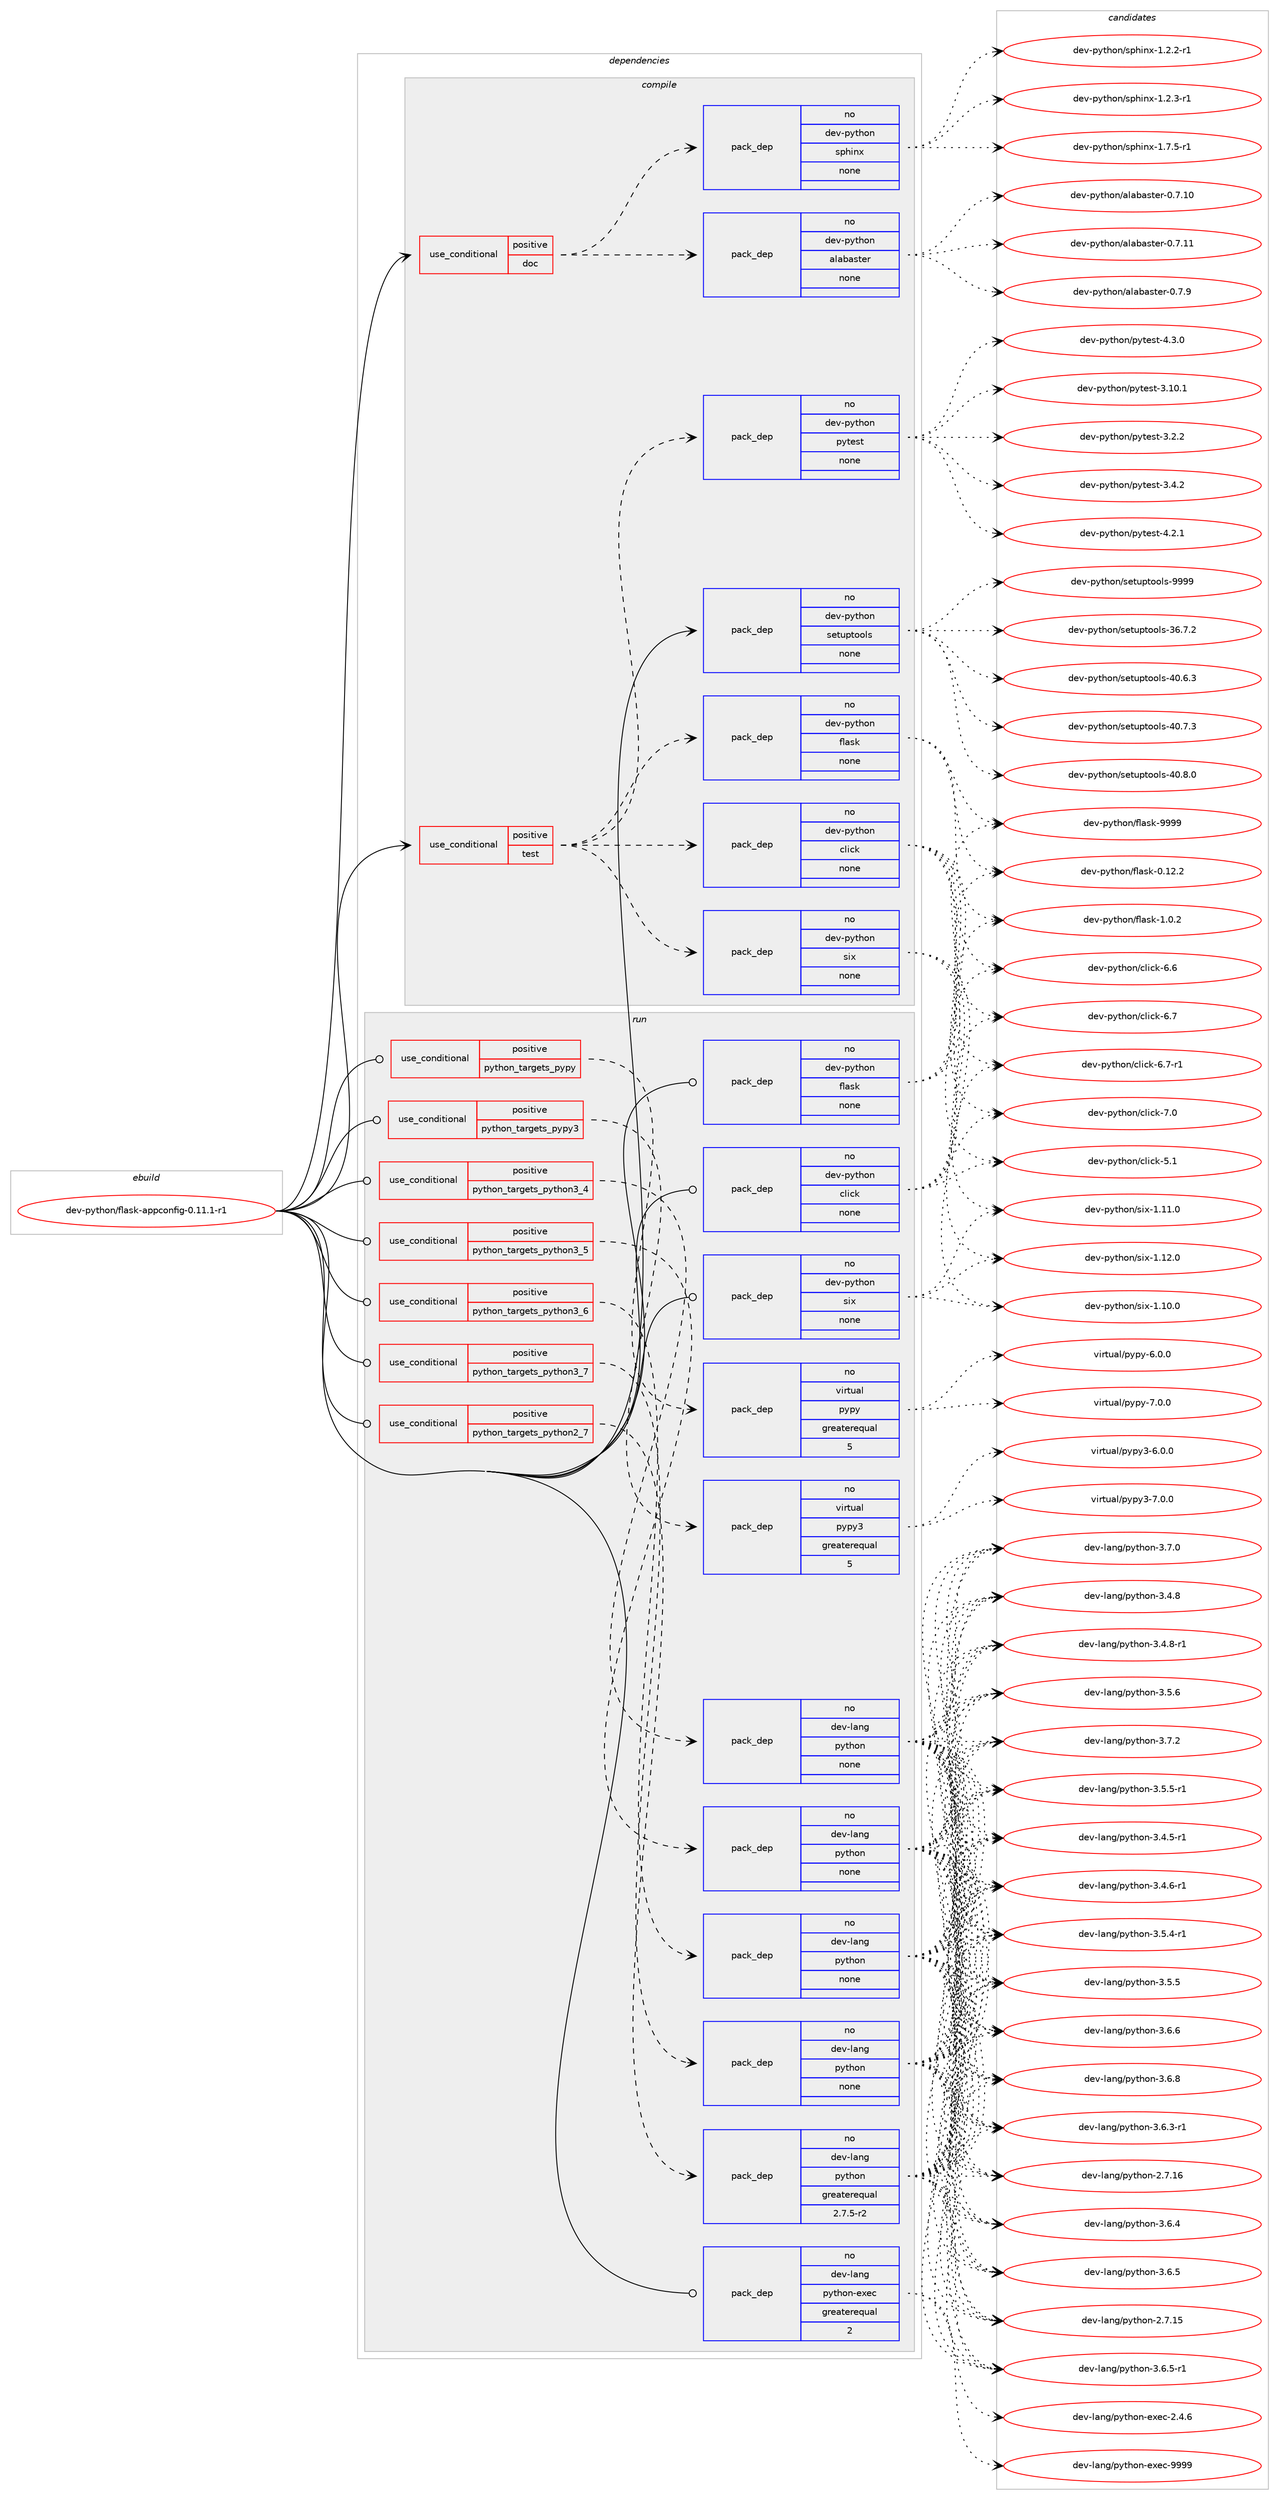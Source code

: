 digraph prolog {

# *************
# Graph options
# *************

newrank=true;
concentrate=true;
compound=true;
graph [rankdir=LR,fontname=Helvetica,fontsize=10,ranksep=1.5];#, ranksep=2.5, nodesep=0.2];
edge  [arrowhead=vee];
node  [fontname=Helvetica,fontsize=10];

# **********
# The ebuild
# **********

subgraph cluster_leftcol {
color=gray;
rank=same;
label=<<i>ebuild</i>>;
id [label="dev-python/flask-appconfig-0.11.1-r1", color=red, width=4, href="../dev-python/flask-appconfig-0.11.1-r1.svg"];
}

# ****************
# The dependencies
# ****************

subgraph cluster_midcol {
color=gray;
label=<<i>dependencies</i>>;
subgraph cluster_compile {
fillcolor="#eeeeee";
style=filled;
label=<<i>compile</i>>;
subgraph cond374314 {
dependency1409220 [label=<<TABLE BORDER="0" CELLBORDER="1" CELLSPACING="0" CELLPADDING="4"><TR><TD ROWSPAN="3" CELLPADDING="10">use_conditional</TD></TR><TR><TD>positive</TD></TR><TR><TD>doc</TD></TR></TABLE>>, shape=none, color=red];
subgraph pack1011647 {
dependency1409221 [label=<<TABLE BORDER="0" CELLBORDER="1" CELLSPACING="0" CELLPADDING="4" WIDTH="220"><TR><TD ROWSPAN="6" CELLPADDING="30">pack_dep</TD></TR><TR><TD WIDTH="110">no</TD></TR><TR><TD>dev-python</TD></TR><TR><TD>alabaster</TD></TR><TR><TD>none</TD></TR><TR><TD></TD></TR></TABLE>>, shape=none, color=blue];
}
dependency1409220:e -> dependency1409221:w [weight=20,style="dashed",arrowhead="vee"];
subgraph pack1011648 {
dependency1409222 [label=<<TABLE BORDER="0" CELLBORDER="1" CELLSPACING="0" CELLPADDING="4" WIDTH="220"><TR><TD ROWSPAN="6" CELLPADDING="30">pack_dep</TD></TR><TR><TD WIDTH="110">no</TD></TR><TR><TD>dev-python</TD></TR><TR><TD>sphinx</TD></TR><TR><TD>none</TD></TR><TR><TD></TD></TR></TABLE>>, shape=none, color=blue];
}
dependency1409220:e -> dependency1409222:w [weight=20,style="dashed",arrowhead="vee"];
}
id:e -> dependency1409220:w [weight=20,style="solid",arrowhead="vee"];
subgraph cond374315 {
dependency1409223 [label=<<TABLE BORDER="0" CELLBORDER="1" CELLSPACING="0" CELLPADDING="4"><TR><TD ROWSPAN="3" CELLPADDING="10">use_conditional</TD></TR><TR><TD>positive</TD></TR><TR><TD>test</TD></TR></TABLE>>, shape=none, color=red];
subgraph pack1011649 {
dependency1409224 [label=<<TABLE BORDER="0" CELLBORDER="1" CELLSPACING="0" CELLPADDING="4" WIDTH="220"><TR><TD ROWSPAN="6" CELLPADDING="30">pack_dep</TD></TR><TR><TD WIDTH="110">no</TD></TR><TR><TD>dev-python</TD></TR><TR><TD>click</TD></TR><TR><TD>none</TD></TR><TR><TD></TD></TR></TABLE>>, shape=none, color=blue];
}
dependency1409223:e -> dependency1409224:w [weight=20,style="dashed",arrowhead="vee"];
subgraph pack1011650 {
dependency1409225 [label=<<TABLE BORDER="0" CELLBORDER="1" CELLSPACING="0" CELLPADDING="4" WIDTH="220"><TR><TD ROWSPAN="6" CELLPADDING="30">pack_dep</TD></TR><TR><TD WIDTH="110">no</TD></TR><TR><TD>dev-python</TD></TR><TR><TD>flask</TD></TR><TR><TD>none</TD></TR><TR><TD></TD></TR></TABLE>>, shape=none, color=blue];
}
dependency1409223:e -> dependency1409225:w [weight=20,style="dashed",arrowhead="vee"];
subgraph pack1011651 {
dependency1409226 [label=<<TABLE BORDER="0" CELLBORDER="1" CELLSPACING="0" CELLPADDING="4" WIDTH="220"><TR><TD ROWSPAN="6" CELLPADDING="30">pack_dep</TD></TR><TR><TD WIDTH="110">no</TD></TR><TR><TD>dev-python</TD></TR><TR><TD>six</TD></TR><TR><TD>none</TD></TR><TR><TD></TD></TR></TABLE>>, shape=none, color=blue];
}
dependency1409223:e -> dependency1409226:w [weight=20,style="dashed",arrowhead="vee"];
subgraph pack1011652 {
dependency1409227 [label=<<TABLE BORDER="0" CELLBORDER="1" CELLSPACING="0" CELLPADDING="4" WIDTH="220"><TR><TD ROWSPAN="6" CELLPADDING="30">pack_dep</TD></TR><TR><TD WIDTH="110">no</TD></TR><TR><TD>dev-python</TD></TR><TR><TD>pytest</TD></TR><TR><TD>none</TD></TR><TR><TD></TD></TR></TABLE>>, shape=none, color=blue];
}
dependency1409223:e -> dependency1409227:w [weight=20,style="dashed",arrowhead="vee"];
}
id:e -> dependency1409223:w [weight=20,style="solid",arrowhead="vee"];
subgraph pack1011653 {
dependency1409228 [label=<<TABLE BORDER="0" CELLBORDER="1" CELLSPACING="0" CELLPADDING="4" WIDTH="220"><TR><TD ROWSPAN="6" CELLPADDING="30">pack_dep</TD></TR><TR><TD WIDTH="110">no</TD></TR><TR><TD>dev-python</TD></TR><TR><TD>setuptools</TD></TR><TR><TD>none</TD></TR><TR><TD></TD></TR></TABLE>>, shape=none, color=blue];
}
id:e -> dependency1409228:w [weight=20,style="solid",arrowhead="vee"];
}
subgraph cluster_compileandrun {
fillcolor="#eeeeee";
style=filled;
label=<<i>compile and run</i>>;
}
subgraph cluster_run {
fillcolor="#eeeeee";
style=filled;
label=<<i>run</i>>;
subgraph cond374316 {
dependency1409229 [label=<<TABLE BORDER="0" CELLBORDER="1" CELLSPACING="0" CELLPADDING="4"><TR><TD ROWSPAN="3" CELLPADDING="10">use_conditional</TD></TR><TR><TD>positive</TD></TR><TR><TD>python_targets_pypy</TD></TR></TABLE>>, shape=none, color=red];
subgraph pack1011654 {
dependency1409230 [label=<<TABLE BORDER="0" CELLBORDER="1" CELLSPACING="0" CELLPADDING="4" WIDTH="220"><TR><TD ROWSPAN="6" CELLPADDING="30">pack_dep</TD></TR><TR><TD WIDTH="110">no</TD></TR><TR><TD>virtual</TD></TR><TR><TD>pypy</TD></TR><TR><TD>greaterequal</TD></TR><TR><TD>5</TD></TR></TABLE>>, shape=none, color=blue];
}
dependency1409229:e -> dependency1409230:w [weight=20,style="dashed",arrowhead="vee"];
}
id:e -> dependency1409229:w [weight=20,style="solid",arrowhead="odot"];
subgraph cond374317 {
dependency1409231 [label=<<TABLE BORDER="0" CELLBORDER="1" CELLSPACING="0" CELLPADDING="4"><TR><TD ROWSPAN="3" CELLPADDING="10">use_conditional</TD></TR><TR><TD>positive</TD></TR><TR><TD>python_targets_pypy3</TD></TR></TABLE>>, shape=none, color=red];
subgraph pack1011655 {
dependency1409232 [label=<<TABLE BORDER="0" CELLBORDER="1" CELLSPACING="0" CELLPADDING="4" WIDTH="220"><TR><TD ROWSPAN="6" CELLPADDING="30">pack_dep</TD></TR><TR><TD WIDTH="110">no</TD></TR><TR><TD>virtual</TD></TR><TR><TD>pypy3</TD></TR><TR><TD>greaterequal</TD></TR><TR><TD>5</TD></TR></TABLE>>, shape=none, color=blue];
}
dependency1409231:e -> dependency1409232:w [weight=20,style="dashed",arrowhead="vee"];
}
id:e -> dependency1409231:w [weight=20,style="solid",arrowhead="odot"];
subgraph cond374318 {
dependency1409233 [label=<<TABLE BORDER="0" CELLBORDER="1" CELLSPACING="0" CELLPADDING="4"><TR><TD ROWSPAN="3" CELLPADDING="10">use_conditional</TD></TR><TR><TD>positive</TD></TR><TR><TD>python_targets_python2_7</TD></TR></TABLE>>, shape=none, color=red];
subgraph pack1011656 {
dependency1409234 [label=<<TABLE BORDER="0" CELLBORDER="1" CELLSPACING="0" CELLPADDING="4" WIDTH="220"><TR><TD ROWSPAN="6" CELLPADDING="30">pack_dep</TD></TR><TR><TD WIDTH="110">no</TD></TR><TR><TD>dev-lang</TD></TR><TR><TD>python</TD></TR><TR><TD>greaterequal</TD></TR><TR><TD>2.7.5-r2</TD></TR></TABLE>>, shape=none, color=blue];
}
dependency1409233:e -> dependency1409234:w [weight=20,style="dashed",arrowhead="vee"];
}
id:e -> dependency1409233:w [weight=20,style="solid",arrowhead="odot"];
subgraph cond374319 {
dependency1409235 [label=<<TABLE BORDER="0" CELLBORDER="1" CELLSPACING="0" CELLPADDING="4"><TR><TD ROWSPAN="3" CELLPADDING="10">use_conditional</TD></TR><TR><TD>positive</TD></TR><TR><TD>python_targets_python3_4</TD></TR></TABLE>>, shape=none, color=red];
subgraph pack1011657 {
dependency1409236 [label=<<TABLE BORDER="0" CELLBORDER="1" CELLSPACING="0" CELLPADDING="4" WIDTH="220"><TR><TD ROWSPAN="6" CELLPADDING="30">pack_dep</TD></TR><TR><TD WIDTH="110">no</TD></TR><TR><TD>dev-lang</TD></TR><TR><TD>python</TD></TR><TR><TD>none</TD></TR><TR><TD></TD></TR></TABLE>>, shape=none, color=blue];
}
dependency1409235:e -> dependency1409236:w [weight=20,style="dashed",arrowhead="vee"];
}
id:e -> dependency1409235:w [weight=20,style="solid",arrowhead="odot"];
subgraph cond374320 {
dependency1409237 [label=<<TABLE BORDER="0" CELLBORDER="1" CELLSPACING="0" CELLPADDING="4"><TR><TD ROWSPAN="3" CELLPADDING="10">use_conditional</TD></TR><TR><TD>positive</TD></TR><TR><TD>python_targets_python3_5</TD></TR></TABLE>>, shape=none, color=red];
subgraph pack1011658 {
dependency1409238 [label=<<TABLE BORDER="0" CELLBORDER="1" CELLSPACING="0" CELLPADDING="4" WIDTH="220"><TR><TD ROWSPAN="6" CELLPADDING="30">pack_dep</TD></TR><TR><TD WIDTH="110">no</TD></TR><TR><TD>dev-lang</TD></TR><TR><TD>python</TD></TR><TR><TD>none</TD></TR><TR><TD></TD></TR></TABLE>>, shape=none, color=blue];
}
dependency1409237:e -> dependency1409238:w [weight=20,style="dashed",arrowhead="vee"];
}
id:e -> dependency1409237:w [weight=20,style="solid",arrowhead="odot"];
subgraph cond374321 {
dependency1409239 [label=<<TABLE BORDER="0" CELLBORDER="1" CELLSPACING="0" CELLPADDING="4"><TR><TD ROWSPAN="3" CELLPADDING="10">use_conditional</TD></TR><TR><TD>positive</TD></TR><TR><TD>python_targets_python3_6</TD></TR></TABLE>>, shape=none, color=red];
subgraph pack1011659 {
dependency1409240 [label=<<TABLE BORDER="0" CELLBORDER="1" CELLSPACING="0" CELLPADDING="4" WIDTH="220"><TR><TD ROWSPAN="6" CELLPADDING="30">pack_dep</TD></TR><TR><TD WIDTH="110">no</TD></TR><TR><TD>dev-lang</TD></TR><TR><TD>python</TD></TR><TR><TD>none</TD></TR><TR><TD></TD></TR></TABLE>>, shape=none, color=blue];
}
dependency1409239:e -> dependency1409240:w [weight=20,style="dashed",arrowhead="vee"];
}
id:e -> dependency1409239:w [weight=20,style="solid",arrowhead="odot"];
subgraph cond374322 {
dependency1409241 [label=<<TABLE BORDER="0" CELLBORDER="1" CELLSPACING="0" CELLPADDING="4"><TR><TD ROWSPAN="3" CELLPADDING="10">use_conditional</TD></TR><TR><TD>positive</TD></TR><TR><TD>python_targets_python3_7</TD></TR></TABLE>>, shape=none, color=red];
subgraph pack1011660 {
dependency1409242 [label=<<TABLE BORDER="0" CELLBORDER="1" CELLSPACING="0" CELLPADDING="4" WIDTH="220"><TR><TD ROWSPAN="6" CELLPADDING="30">pack_dep</TD></TR><TR><TD WIDTH="110">no</TD></TR><TR><TD>dev-lang</TD></TR><TR><TD>python</TD></TR><TR><TD>none</TD></TR><TR><TD></TD></TR></TABLE>>, shape=none, color=blue];
}
dependency1409241:e -> dependency1409242:w [weight=20,style="dashed",arrowhead="vee"];
}
id:e -> dependency1409241:w [weight=20,style="solid",arrowhead="odot"];
subgraph pack1011661 {
dependency1409243 [label=<<TABLE BORDER="0" CELLBORDER="1" CELLSPACING="0" CELLPADDING="4" WIDTH="220"><TR><TD ROWSPAN="6" CELLPADDING="30">pack_dep</TD></TR><TR><TD WIDTH="110">no</TD></TR><TR><TD>dev-lang</TD></TR><TR><TD>python-exec</TD></TR><TR><TD>greaterequal</TD></TR><TR><TD>2</TD></TR></TABLE>>, shape=none, color=blue];
}
id:e -> dependency1409243:w [weight=20,style="solid",arrowhead="odot"];
subgraph pack1011662 {
dependency1409244 [label=<<TABLE BORDER="0" CELLBORDER="1" CELLSPACING="0" CELLPADDING="4" WIDTH="220"><TR><TD ROWSPAN="6" CELLPADDING="30">pack_dep</TD></TR><TR><TD WIDTH="110">no</TD></TR><TR><TD>dev-python</TD></TR><TR><TD>click</TD></TR><TR><TD>none</TD></TR><TR><TD></TD></TR></TABLE>>, shape=none, color=blue];
}
id:e -> dependency1409244:w [weight=20,style="solid",arrowhead="odot"];
subgraph pack1011663 {
dependency1409245 [label=<<TABLE BORDER="0" CELLBORDER="1" CELLSPACING="0" CELLPADDING="4" WIDTH="220"><TR><TD ROWSPAN="6" CELLPADDING="30">pack_dep</TD></TR><TR><TD WIDTH="110">no</TD></TR><TR><TD>dev-python</TD></TR><TR><TD>flask</TD></TR><TR><TD>none</TD></TR><TR><TD></TD></TR></TABLE>>, shape=none, color=blue];
}
id:e -> dependency1409245:w [weight=20,style="solid",arrowhead="odot"];
subgraph pack1011664 {
dependency1409246 [label=<<TABLE BORDER="0" CELLBORDER="1" CELLSPACING="0" CELLPADDING="4" WIDTH="220"><TR><TD ROWSPAN="6" CELLPADDING="30">pack_dep</TD></TR><TR><TD WIDTH="110">no</TD></TR><TR><TD>dev-python</TD></TR><TR><TD>six</TD></TR><TR><TD>none</TD></TR><TR><TD></TD></TR></TABLE>>, shape=none, color=blue];
}
id:e -> dependency1409246:w [weight=20,style="solid",arrowhead="odot"];
}
}

# **************
# The candidates
# **************

subgraph cluster_choices {
rank=same;
color=gray;
label=<<i>candidates</i>>;

subgraph choice1011647 {
color=black;
nodesep=1;
choice10010111845112121116104111110479710897989711511610111445484655464948 [label="dev-python/alabaster-0.7.10", color=red, width=4,href="../dev-python/alabaster-0.7.10.svg"];
choice10010111845112121116104111110479710897989711511610111445484655464949 [label="dev-python/alabaster-0.7.11", color=red, width=4,href="../dev-python/alabaster-0.7.11.svg"];
choice100101118451121211161041111104797108979897115116101114454846554657 [label="dev-python/alabaster-0.7.9", color=red, width=4,href="../dev-python/alabaster-0.7.9.svg"];
dependency1409221:e -> choice10010111845112121116104111110479710897989711511610111445484655464948:w [style=dotted,weight="100"];
dependency1409221:e -> choice10010111845112121116104111110479710897989711511610111445484655464949:w [style=dotted,weight="100"];
dependency1409221:e -> choice100101118451121211161041111104797108979897115116101114454846554657:w [style=dotted,weight="100"];
}
subgraph choice1011648 {
color=black;
nodesep=1;
choice10010111845112121116104111110471151121041051101204549465046504511449 [label="dev-python/sphinx-1.2.2-r1", color=red, width=4,href="../dev-python/sphinx-1.2.2-r1.svg"];
choice10010111845112121116104111110471151121041051101204549465046514511449 [label="dev-python/sphinx-1.2.3-r1", color=red, width=4,href="../dev-python/sphinx-1.2.3-r1.svg"];
choice10010111845112121116104111110471151121041051101204549465546534511449 [label="dev-python/sphinx-1.7.5-r1", color=red, width=4,href="../dev-python/sphinx-1.7.5-r1.svg"];
dependency1409222:e -> choice10010111845112121116104111110471151121041051101204549465046504511449:w [style=dotted,weight="100"];
dependency1409222:e -> choice10010111845112121116104111110471151121041051101204549465046514511449:w [style=dotted,weight="100"];
dependency1409222:e -> choice10010111845112121116104111110471151121041051101204549465546534511449:w [style=dotted,weight="100"];
}
subgraph choice1011649 {
color=black;
nodesep=1;
choice1001011184511212111610411111047991081059910745534649 [label="dev-python/click-5.1", color=red, width=4,href="../dev-python/click-5.1.svg"];
choice1001011184511212111610411111047991081059910745544654 [label="dev-python/click-6.6", color=red, width=4,href="../dev-python/click-6.6.svg"];
choice1001011184511212111610411111047991081059910745544655 [label="dev-python/click-6.7", color=red, width=4,href="../dev-python/click-6.7.svg"];
choice10010111845112121116104111110479910810599107455446554511449 [label="dev-python/click-6.7-r1", color=red, width=4,href="../dev-python/click-6.7-r1.svg"];
choice1001011184511212111610411111047991081059910745554648 [label="dev-python/click-7.0", color=red, width=4,href="../dev-python/click-7.0.svg"];
dependency1409224:e -> choice1001011184511212111610411111047991081059910745534649:w [style=dotted,weight="100"];
dependency1409224:e -> choice1001011184511212111610411111047991081059910745544654:w [style=dotted,weight="100"];
dependency1409224:e -> choice1001011184511212111610411111047991081059910745544655:w [style=dotted,weight="100"];
dependency1409224:e -> choice10010111845112121116104111110479910810599107455446554511449:w [style=dotted,weight="100"];
dependency1409224:e -> choice1001011184511212111610411111047991081059910745554648:w [style=dotted,weight="100"];
}
subgraph choice1011650 {
color=black;
nodesep=1;
choice10010111845112121116104111110471021089711510745484649504650 [label="dev-python/flask-0.12.2", color=red, width=4,href="../dev-python/flask-0.12.2.svg"];
choice100101118451121211161041111104710210897115107454946484650 [label="dev-python/flask-1.0.2", color=red, width=4,href="../dev-python/flask-1.0.2.svg"];
choice1001011184511212111610411111047102108971151074557575757 [label="dev-python/flask-9999", color=red, width=4,href="../dev-python/flask-9999.svg"];
dependency1409225:e -> choice10010111845112121116104111110471021089711510745484649504650:w [style=dotted,weight="100"];
dependency1409225:e -> choice100101118451121211161041111104710210897115107454946484650:w [style=dotted,weight="100"];
dependency1409225:e -> choice1001011184511212111610411111047102108971151074557575757:w [style=dotted,weight="100"];
}
subgraph choice1011651 {
color=black;
nodesep=1;
choice100101118451121211161041111104711510512045494649484648 [label="dev-python/six-1.10.0", color=red, width=4,href="../dev-python/six-1.10.0.svg"];
choice100101118451121211161041111104711510512045494649494648 [label="dev-python/six-1.11.0", color=red, width=4,href="../dev-python/six-1.11.0.svg"];
choice100101118451121211161041111104711510512045494649504648 [label="dev-python/six-1.12.0", color=red, width=4,href="../dev-python/six-1.12.0.svg"];
dependency1409226:e -> choice100101118451121211161041111104711510512045494649484648:w [style=dotted,weight="100"];
dependency1409226:e -> choice100101118451121211161041111104711510512045494649494648:w [style=dotted,weight="100"];
dependency1409226:e -> choice100101118451121211161041111104711510512045494649504648:w [style=dotted,weight="100"];
}
subgraph choice1011652 {
color=black;
nodesep=1;
choice100101118451121211161041111104711212111610111511645514649484649 [label="dev-python/pytest-3.10.1", color=red, width=4,href="../dev-python/pytest-3.10.1.svg"];
choice1001011184511212111610411111047112121116101115116455146504650 [label="dev-python/pytest-3.2.2", color=red, width=4,href="../dev-python/pytest-3.2.2.svg"];
choice1001011184511212111610411111047112121116101115116455146524650 [label="dev-python/pytest-3.4.2", color=red, width=4,href="../dev-python/pytest-3.4.2.svg"];
choice1001011184511212111610411111047112121116101115116455246504649 [label="dev-python/pytest-4.2.1", color=red, width=4,href="../dev-python/pytest-4.2.1.svg"];
choice1001011184511212111610411111047112121116101115116455246514648 [label="dev-python/pytest-4.3.0", color=red, width=4,href="../dev-python/pytest-4.3.0.svg"];
dependency1409227:e -> choice100101118451121211161041111104711212111610111511645514649484649:w [style=dotted,weight="100"];
dependency1409227:e -> choice1001011184511212111610411111047112121116101115116455146504650:w [style=dotted,weight="100"];
dependency1409227:e -> choice1001011184511212111610411111047112121116101115116455146524650:w [style=dotted,weight="100"];
dependency1409227:e -> choice1001011184511212111610411111047112121116101115116455246504649:w [style=dotted,weight="100"];
dependency1409227:e -> choice1001011184511212111610411111047112121116101115116455246514648:w [style=dotted,weight="100"];
}
subgraph choice1011653 {
color=black;
nodesep=1;
choice100101118451121211161041111104711510111611711211611111110811545515446554650 [label="dev-python/setuptools-36.7.2", color=red, width=4,href="../dev-python/setuptools-36.7.2.svg"];
choice100101118451121211161041111104711510111611711211611111110811545524846544651 [label="dev-python/setuptools-40.6.3", color=red, width=4,href="../dev-python/setuptools-40.6.3.svg"];
choice100101118451121211161041111104711510111611711211611111110811545524846554651 [label="dev-python/setuptools-40.7.3", color=red, width=4,href="../dev-python/setuptools-40.7.3.svg"];
choice100101118451121211161041111104711510111611711211611111110811545524846564648 [label="dev-python/setuptools-40.8.0", color=red, width=4,href="../dev-python/setuptools-40.8.0.svg"];
choice10010111845112121116104111110471151011161171121161111111081154557575757 [label="dev-python/setuptools-9999", color=red, width=4,href="../dev-python/setuptools-9999.svg"];
dependency1409228:e -> choice100101118451121211161041111104711510111611711211611111110811545515446554650:w [style=dotted,weight="100"];
dependency1409228:e -> choice100101118451121211161041111104711510111611711211611111110811545524846544651:w [style=dotted,weight="100"];
dependency1409228:e -> choice100101118451121211161041111104711510111611711211611111110811545524846554651:w [style=dotted,weight="100"];
dependency1409228:e -> choice100101118451121211161041111104711510111611711211611111110811545524846564648:w [style=dotted,weight="100"];
dependency1409228:e -> choice10010111845112121116104111110471151011161171121161111111081154557575757:w [style=dotted,weight="100"];
}
subgraph choice1011654 {
color=black;
nodesep=1;
choice1181051141161179710847112121112121455446484648 [label="virtual/pypy-6.0.0", color=red, width=4,href="../virtual/pypy-6.0.0.svg"];
choice1181051141161179710847112121112121455546484648 [label="virtual/pypy-7.0.0", color=red, width=4,href="../virtual/pypy-7.0.0.svg"];
dependency1409230:e -> choice1181051141161179710847112121112121455446484648:w [style=dotted,weight="100"];
dependency1409230:e -> choice1181051141161179710847112121112121455546484648:w [style=dotted,weight="100"];
}
subgraph choice1011655 {
color=black;
nodesep=1;
choice118105114116117971084711212111212151455446484648 [label="virtual/pypy3-6.0.0", color=red, width=4,href="../virtual/pypy3-6.0.0.svg"];
choice118105114116117971084711212111212151455546484648 [label="virtual/pypy3-7.0.0", color=red, width=4,href="../virtual/pypy3-7.0.0.svg"];
dependency1409232:e -> choice118105114116117971084711212111212151455446484648:w [style=dotted,weight="100"];
dependency1409232:e -> choice118105114116117971084711212111212151455546484648:w [style=dotted,weight="100"];
}
subgraph choice1011656 {
color=black;
nodesep=1;
choice10010111845108971101034711212111610411111045504655464953 [label="dev-lang/python-2.7.15", color=red, width=4,href="../dev-lang/python-2.7.15.svg"];
choice10010111845108971101034711212111610411111045504655464954 [label="dev-lang/python-2.7.16", color=red, width=4,href="../dev-lang/python-2.7.16.svg"];
choice1001011184510897110103471121211161041111104551465246534511449 [label="dev-lang/python-3.4.5-r1", color=red, width=4,href="../dev-lang/python-3.4.5-r1.svg"];
choice1001011184510897110103471121211161041111104551465246544511449 [label="dev-lang/python-3.4.6-r1", color=red, width=4,href="../dev-lang/python-3.4.6-r1.svg"];
choice100101118451089711010347112121116104111110455146524656 [label="dev-lang/python-3.4.8", color=red, width=4,href="../dev-lang/python-3.4.8.svg"];
choice1001011184510897110103471121211161041111104551465246564511449 [label="dev-lang/python-3.4.8-r1", color=red, width=4,href="../dev-lang/python-3.4.8-r1.svg"];
choice1001011184510897110103471121211161041111104551465346524511449 [label="dev-lang/python-3.5.4-r1", color=red, width=4,href="../dev-lang/python-3.5.4-r1.svg"];
choice100101118451089711010347112121116104111110455146534653 [label="dev-lang/python-3.5.5", color=red, width=4,href="../dev-lang/python-3.5.5.svg"];
choice1001011184510897110103471121211161041111104551465346534511449 [label="dev-lang/python-3.5.5-r1", color=red, width=4,href="../dev-lang/python-3.5.5-r1.svg"];
choice100101118451089711010347112121116104111110455146534654 [label="dev-lang/python-3.5.6", color=red, width=4,href="../dev-lang/python-3.5.6.svg"];
choice1001011184510897110103471121211161041111104551465446514511449 [label="dev-lang/python-3.6.3-r1", color=red, width=4,href="../dev-lang/python-3.6.3-r1.svg"];
choice100101118451089711010347112121116104111110455146544652 [label="dev-lang/python-3.6.4", color=red, width=4,href="../dev-lang/python-3.6.4.svg"];
choice100101118451089711010347112121116104111110455146544653 [label="dev-lang/python-3.6.5", color=red, width=4,href="../dev-lang/python-3.6.5.svg"];
choice1001011184510897110103471121211161041111104551465446534511449 [label="dev-lang/python-3.6.5-r1", color=red, width=4,href="../dev-lang/python-3.6.5-r1.svg"];
choice100101118451089711010347112121116104111110455146544654 [label="dev-lang/python-3.6.6", color=red, width=4,href="../dev-lang/python-3.6.6.svg"];
choice100101118451089711010347112121116104111110455146544656 [label="dev-lang/python-3.6.8", color=red, width=4,href="../dev-lang/python-3.6.8.svg"];
choice100101118451089711010347112121116104111110455146554648 [label="dev-lang/python-3.7.0", color=red, width=4,href="../dev-lang/python-3.7.0.svg"];
choice100101118451089711010347112121116104111110455146554650 [label="dev-lang/python-3.7.2", color=red, width=4,href="../dev-lang/python-3.7.2.svg"];
dependency1409234:e -> choice10010111845108971101034711212111610411111045504655464953:w [style=dotted,weight="100"];
dependency1409234:e -> choice10010111845108971101034711212111610411111045504655464954:w [style=dotted,weight="100"];
dependency1409234:e -> choice1001011184510897110103471121211161041111104551465246534511449:w [style=dotted,weight="100"];
dependency1409234:e -> choice1001011184510897110103471121211161041111104551465246544511449:w [style=dotted,weight="100"];
dependency1409234:e -> choice100101118451089711010347112121116104111110455146524656:w [style=dotted,weight="100"];
dependency1409234:e -> choice1001011184510897110103471121211161041111104551465246564511449:w [style=dotted,weight="100"];
dependency1409234:e -> choice1001011184510897110103471121211161041111104551465346524511449:w [style=dotted,weight="100"];
dependency1409234:e -> choice100101118451089711010347112121116104111110455146534653:w [style=dotted,weight="100"];
dependency1409234:e -> choice1001011184510897110103471121211161041111104551465346534511449:w [style=dotted,weight="100"];
dependency1409234:e -> choice100101118451089711010347112121116104111110455146534654:w [style=dotted,weight="100"];
dependency1409234:e -> choice1001011184510897110103471121211161041111104551465446514511449:w [style=dotted,weight="100"];
dependency1409234:e -> choice100101118451089711010347112121116104111110455146544652:w [style=dotted,weight="100"];
dependency1409234:e -> choice100101118451089711010347112121116104111110455146544653:w [style=dotted,weight="100"];
dependency1409234:e -> choice1001011184510897110103471121211161041111104551465446534511449:w [style=dotted,weight="100"];
dependency1409234:e -> choice100101118451089711010347112121116104111110455146544654:w [style=dotted,weight="100"];
dependency1409234:e -> choice100101118451089711010347112121116104111110455146544656:w [style=dotted,weight="100"];
dependency1409234:e -> choice100101118451089711010347112121116104111110455146554648:w [style=dotted,weight="100"];
dependency1409234:e -> choice100101118451089711010347112121116104111110455146554650:w [style=dotted,weight="100"];
}
subgraph choice1011657 {
color=black;
nodesep=1;
choice10010111845108971101034711212111610411111045504655464953 [label="dev-lang/python-2.7.15", color=red, width=4,href="../dev-lang/python-2.7.15.svg"];
choice10010111845108971101034711212111610411111045504655464954 [label="dev-lang/python-2.7.16", color=red, width=4,href="../dev-lang/python-2.7.16.svg"];
choice1001011184510897110103471121211161041111104551465246534511449 [label="dev-lang/python-3.4.5-r1", color=red, width=4,href="../dev-lang/python-3.4.5-r1.svg"];
choice1001011184510897110103471121211161041111104551465246544511449 [label="dev-lang/python-3.4.6-r1", color=red, width=4,href="../dev-lang/python-3.4.6-r1.svg"];
choice100101118451089711010347112121116104111110455146524656 [label="dev-lang/python-3.4.8", color=red, width=4,href="../dev-lang/python-3.4.8.svg"];
choice1001011184510897110103471121211161041111104551465246564511449 [label="dev-lang/python-3.4.8-r1", color=red, width=4,href="../dev-lang/python-3.4.8-r1.svg"];
choice1001011184510897110103471121211161041111104551465346524511449 [label="dev-lang/python-3.5.4-r1", color=red, width=4,href="../dev-lang/python-3.5.4-r1.svg"];
choice100101118451089711010347112121116104111110455146534653 [label="dev-lang/python-3.5.5", color=red, width=4,href="../dev-lang/python-3.5.5.svg"];
choice1001011184510897110103471121211161041111104551465346534511449 [label="dev-lang/python-3.5.5-r1", color=red, width=4,href="../dev-lang/python-3.5.5-r1.svg"];
choice100101118451089711010347112121116104111110455146534654 [label="dev-lang/python-3.5.6", color=red, width=4,href="../dev-lang/python-3.5.6.svg"];
choice1001011184510897110103471121211161041111104551465446514511449 [label="dev-lang/python-3.6.3-r1", color=red, width=4,href="../dev-lang/python-3.6.3-r1.svg"];
choice100101118451089711010347112121116104111110455146544652 [label="dev-lang/python-3.6.4", color=red, width=4,href="../dev-lang/python-3.6.4.svg"];
choice100101118451089711010347112121116104111110455146544653 [label="dev-lang/python-3.6.5", color=red, width=4,href="../dev-lang/python-3.6.5.svg"];
choice1001011184510897110103471121211161041111104551465446534511449 [label="dev-lang/python-3.6.5-r1", color=red, width=4,href="../dev-lang/python-3.6.5-r1.svg"];
choice100101118451089711010347112121116104111110455146544654 [label="dev-lang/python-3.6.6", color=red, width=4,href="../dev-lang/python-3.6.6.svg"];
choice100101118451089711010347112121116104111110455146544656 [label="dev-lang/python-3.6.8", color=red, width=4,href="../dev-lang/python-3.6.8.svg"];
choice100101118451089711010347112121116104111110455146554648 [label="dev-lang/python-3.7.0", color=red, width=4,href="../dev-lang/python-3.7.0.svg"];
choice100101118451089711010347112121116104111110455146554650 [label="dev-lang/python-3.7.2", color=red, width=4,href="../dev-lang/python-3.7.2.svg"];
dependency1409236:e -> choice10010111845108971101034711212111610411111045504655464953:w [style=dotted,weight="100"];
dependency1409236:e -> choice10010111845108971101034711212111610411111045504655464954:w [style=dotted,weight="100"];
dependency1409236:e -> choice1001011184510897110103471121211161041111104551465246534511449:w [style=dotted,weight="100"];
dependency1409236:e -> choice1001011184510897110103471121211161041111104551465246544511449:w [style=dotted,weight="100"];
dependency1409236:e -> choice100101118451089711010347112121116104111110455146524656:w [style=dotted,weight="100"];
dependency1409236:e -> choice1001011184510897110103471121211161041111104551465246564511449:w [style=dotted,weight="100"];
dependency1409236:e -> choice1001011184510897110103471121211161041111104551465346524511449:w [style=dotted,weight="100"];
dependency1409236:e -> choice100101118451089711010347112121116104111110455146534653:w [style=dotted,weight="100"];
dependency1409236:e -> choice1001011184510897110103471121211161041111104551465346534511449:w [style=dotted,weight="100"];
dependency1409236:e -> choice100101118451089711010347112121116104111110455146534654:w [style=dotted,weight="100"];
dependency1409236:e -> choice1001011184510897110103471121211161041111104551465446514511449:w [style=dotted,weight="100"];
dependency1409236:e -> choice100101118451089711010347112121116104111110455146544652:w [style=dotted,weight="100"];
dependency1409236:e -> choice100101118451089711010347112121116104111110455146544653:w [style=dotted,weight="100"];
dependency1409236:e -> choice1001011184510897110103471121211161041111104551465446534511449:w [style=dotted,weight="100"];
dependency1409236:e -> choice100101118451089711010347112121116104111110455146544654:w [style=dotted,weight="100"];
dependency1409236:e -> choice100101118451089711010347112121116104111110455146544656:w [style=dotted,weight="100"];
dependency1409236:e -> choice100101118451089711010347112121116104111110455146554648:w [style=dotted,weight="100"];
dependency1409236:e -> choice100101118451089711010347112121116104111110455146554650:w [style=dotted,weight="100"];
}
subgraph choice1011658 {
color=black;
nodesep=1;
choice10010111845108971101034711212111610411111045504655464953 [label="dev-lang/python-2.7.15", color=red, width=4,href="../dev-lang/python-2.7.15.svg"];
choice10010111845108971101034711212111610411111045504655464954 [label="dev-lang/python-2.7.16", color=red, width=4,href="../dev-lang/python-2.7.16.svg"];
choice1001011184510897110103471121211161041111104551465246534511449 [label="dev-lang/python-3.4.5-r1", color=red, width=4,href="../dev-lang/python-3.4.5-r1.svg"];
choice1001011184510897110103471121211161041111104551465246544511449 [label="dev-lang/python-3.4.6-r1", color=red, width=4,href="../dev-lang/python-3.4.6-r1.svg"];
choice100101118451089711010347112121116104111110455146524656 [label="dev-lang/python-3.4.8", color=red, width=4,href="../dev-lang/python-3.4.8.svg"];
choice1001011184510897110103471121211161041111104551465246564511449 [label="dev-lang/python-3.4.8-r1", color=red, width=4,href="../dev-lang/python-3.4.8-r1.svg"];
choice1001011184510897110103471121211161041111104551465346524511449 [label="dev-lang/python-3.5.4-r1", color=red, width=4,href="../dev-lang/python-3.5.4-r1.svg"];
choice100101118451089711010347112121116104111110455146534653 [label="dev-lang/python-3.5.5", color=red, width=4,href="../dev-lang/python-3.5.5.svg"];
choice1001011184510897110103471121211161041111104551465346534511449 [label="dev-lang/python-3.5.5-r1", color=red, width=4,href="../dev-lang/python-3.5.5-r1.svg"];
choice100101118451089711010347112121116104111110455146534654 [label="dev-lang/python-3.5.6", color=red, width=4,href="../dev-lang/python-3.5.6.svg"];
choice1001011184510897110103471121211161041111104551465446514511449 [label="dev-lang/python-3.6.3-r1", color=red, width=4,href="../dev-lang/python-3.6.3-r1.svg"];
choice100101118451089711010347112121116104111110455146544652 [label="dev-lang/python-3.6.4", color=red, width=4,href="../dev-lang/python-3.6.4.svg"];
choice100101118451089711010347112121116104111110455146544653 [label="dev-lang/python-3.6.5", color=red, width=4,href="../dev-lang/python-3.6.5.svg"];
choice1001011184510897110103471121211161041111104551465446534511449 [label="dev-lang/python-3.6.5-r1", color=red, width=4,href="../dev-lang/python-3.6.5-r1.svg"];
choice100101118451089711010347112121116104111110455146544654 [label="dev-lang/python-3.6.6", color=red, width=4,href="../dev-lang/python-3.6.6.svg"];
choice100101118451089711010347112121116104111110455146544656 [label="dev-lang/python-3.6.8", color=red, width=4,href="../dev-lang/python-3.6.8.svg"];
choice100101118451089711010347112121116104111110455146554648 [label="dev-lang/python-3.7.0", color=red, width=4,href="../dev-lang/python-3.7.0.svg"];
choice100101118451089711010347112121116104111110455146554650 [label="dev-lang/python-3.7.2", color=red, width=4,href="../dev-lang/python-3.7.2.svg"];
dependency1409238:e -> choice10010111845108971101034711212111610411111045504655464953:w [style=dotted,weight="100"];
dependency1409238:e -> choice10010111845108971101034711212111610411111045504655464954:w [style=dotted,weight="100"];
dependency1409238:e -> choice1001011184510897110103471121211161041111104551465246534511449:w [style=dotted,weight="100"];
dependency1409238:e -> choice1001011184510897110103471121211161041111104551465246544511449:w [style=dotted,weight="100"];
dependency1409238:e -> choice100101118451089711010347112121116104111110455146524656:w [style=dotted,weight="100"];
dependency1409238:e -> choice1001011184510897110103471121211161041111104551465246564511449:w [style=dotted,weight="100"];
dependency1409238:e -> choice1001011184510897110103471121211161041111104551465346524511449:w [style=dotted,weight="100"];
dependency1409238:e -> choice100101118451089711010347112121116104111110455146534653:w [style=dotted,weight="100"];
dependency1409238:e -> choice1001011184510897110103471121211161041111104551465346534511449:w [style=dotted,weight="100"];
dependency1409238:e -> choice100101118451089711010347112121116104111110455146534654:w [style=dotted,weight="100"];
dependency1409238:e -> choice1001011184510897110103471121211161041111104551465446514511449:w [style=dotted,weight="100"];
dependency1409238:e -> choice100101118451089711010347112121116104111110455146544652:w [style=dotted,weight="100"];
dependency1409238:e -> choice100101118451089711010347112121116104111110455146544653:w [style=dotted,weight="100"];
dependency1409238:e -> choice1001011184510897110103471121211161041111104551465446534511449:w [style=dotted,weight="100"];
dependency1409238:e -> choice100101118451089711010347112121116104111110455146544654:w [style=dotted,weight="100"];
dependency1409238:e -> choice100101118451089711010347112121116104111110455146544656:w [style=dotted,weight="100"];
dependency1409238:e -> choice100101118451089711010347112121116104111110455146554648:w [style=dotted,weight="100"];
dependency1409238:e -> choice100101118451089711010347112121116104111110455146554650:w [style=dotted,weight="100"];
}
subgraph choice1011659 {
color=black;
nodesep=1;
choice10010111845108971101034711212111610411111045504655464953 [label="dev-lang/python-2.7.15", color=red, width=4,href="../dev-lang/python-2.7.15.svg"];
choice10010111845108971101034711212111610411111045504655464954 [label="dev-lang/python-2.7.16", color=red, width=4,href="../dev-lang/python-2.7.16.svg"];
choice1001011184510897110103471121211161041111104551465246534511449 [label="dev-lang/python-3.4.5-r1", color=red, width=4,href="../dev-lang/python-3.4.5-r1.svg"];
choice1001011184510897110103471121211161041111104551465246544511449 [label="dev-lang/python-3.4.6-r1", color=red, width=4,href="../dev-lang/python-3.4.6-r1.svg"];
choice100101118451089711010347112121116104111110455146524656 [label="dev-lang/python-3.4.8", color=red, width=4,href="../dev-lang/python-3.4.8.svg"];
choice1001011184510897110103471121211161041111104551465246564511449 [label="dev-lang/python-3.4.8-r1", color=red, width=4,href="../dev-lang/python-3.4.8-r1.svg"];
choice1001011184510897110103471121211161041111104551465346524511449 [label="dev-lang/python-3.5.4-r1", color=red, width=4,href="../dev-lang/python-3.5.4-r1.svg"];
choice100101118451089711010347112121116104111110455146534653 [label="dev-lang/python-3.5.5", color=red, width=4,href="../dev-lang/python-3.5.5.svg"];
choice1001011184510897110103471121211161041111104551465346534511449 [label="dev-lang/python-3.5.5-r1", color=red, width=4,href="../dev-lang/python-3.5.5-r1.svg"];
choice100101118451089711010347112121116104111110455146534654 [label="dev-lang/python-3.5.6", color=red, width=4,href="../dev-lang/python-3.5.6.svg"];
choice1001011184510897110103471121211161041111104551465446514511449 [label="dev-lang/python-3.6.3-r1", color=red, width=4,href="../dev-lang/python-3.6.3-r1.svg"];
choice100101118451089711010347112121116104111110455146544652 [label="dev-lang/python-3.6.4", color=red, width=4,href="../dev-lang/python-3.6.4.svg"];
choice100101118451089711010347112121116104111110455146544653 [label="dev-lang/python-3.6.5", color=red, width=4,href="../dev-lang/python-3.6.5.svg"];
choice1001011184510897110103471121211161041111104551465446534511449 [label="dev-lang/python-3.6.5-r1", color=red, width=4,href="../dev-lang/python-3.6.5-r1.svg"];
choice100101118451089711010347112121116104111110455146544654 [label="dev-lang/python-3.6.6", color=red, width=4,href="../dev-lang/python-3.6.6.svg"];
choice100101118451089711010347112121116104111110455146544656 [label="dev-lang/python-3.6.8", color=red, width=4,href="../dev-lang/python-3.6.8.svg"];
choice100101118451089711010347112121116104111110455146554648 [label="dev-lang/python-3.7.0", color=red, width=4,href="../dev-lang/python-3.7.0.svg"];
choice100101118451089711010347112121116104111110455146554650 [label="dev-lang/python-3.7.2", color=red, width=4,href="../dev-lang/python-3.7.2.svg"];
dependency1409240:e -> choice10010111845108971101034711212111610411111045504655464953:w [style=dotted,weight="100"];
dependency1409240:e -> choice10010111845108971101034711212111610411111045504655464954:w [style=dotted,weight="100"];
dependency1409240:e -> choice1001011184510897110103471121211161041111104551465246534511449:w [style=dotted,weight="100"];
dependency1409240:e -> choice1001011184510897110103471121211161041111104551465246544511449:w [style=dotted,weight="100"];
dependency1409240:e -> choice100101118451089711010347112121116104111110455146524656:w [style=dotted,weight="100"];
dependency1409240:e -> choice1001011184510897110103471121211161041111104551465246564511449:w [style=dotted,weight="100"];
dependency1409240:e -> choice1001011184510897110103471121211161041111104551465346524511449:w [style=dotted,weight="100"];
dependency1409240:e -> choice100101118451089711010347112121116104111110455146534653:w [style=dotted,weight="100"];
dependency1409240:e -> choice1001011184510897110103471121211161041111104551465346534511449:w [style=dotted,weight="100"];
dependency1409240:e -> choice100101118451089711010347112121116104111110455146534654:w [style=dotted,weight="100"];
dependency1409240:e -> choice1001011184510897110103471121211161041111104551465446514511449:w [style=dotted,weight="100"];
dependency1409240:e -> choice100101118451089711010347112121116104111110455146544652:w [style=dotted,weight="100"];
dependency1409240:e -> choice100101118451089711010347112121116104111110455146544653:w [style=dotted,weight="100"];
dependency1409240:e -> choice1001011184510897110103471121211161041111104551465446534511449:w [style=dotted,weight="100"];
dependency1409240:e -> choice100101118451089711010347112121116104111110455146544654:w [style=dotted,weight="100"];
dependency1409240:e -> choice100101118451089711010347112121116104111110455146544656:w [style=dotted,weight="100"];
dependency1409240:e -> choice100101118451089711010347112121116104111110455146554648:w [style=dotted,weight="100"];
dependency1409240:e -> choice100101118451089711010347112121116104111110455146554650:w [style=dotted,weight="100"];
}
subgraph choice1011660 {
color=black;
nodesep=1;
choice10010111845108971101034711212111610411111045504655464953 [label="dev-lang/python-2.7.15", color=red, width=4,href="../dev-lang/python-2.7.15.svg"];
choice10010111845108971101034711212111610411111045504655464954 [label="dev-lang/python-2.7.16", color=red, width=4,href="../dev-lang/python-2.7.16.svg"];
choice1001011184510897110103471121211161041111104551465246534511449 [label="dev-lang/python-3.4.5-r1", color=red, width=4,href="../dev-lang/python-3.4.5-r1.svg"];
choice1001011184510897110103471121211161041111104551465246544511449 [label="dev-lang/python-3.4.6-r1", color=red, width=4,href="../dev-lang/python-3.4.6-r1.svg"];
choice100101118451089711010347112121116104111110455146524656 [label="dev-lang/python-3.4.8", color=red, width=4,href="../dev-lang/python-3.4.8.svg"];
choice1001011184510897110103471121211161041111104551465246564511449 [label="dev-lang/python-3.4.8-r1", color=red, width=4,href="../dev-lang/python-3.4.8-r1.svg"];
choice1001011184510897110103471121211161041111104551465346524511449 [label="dev-lang/python-3.5.4-r1", color=red, width=4,href="../dev-lang/python-3.5.4-r1.svg"];
choice100101118451089711010347112121116104111110455146534653 [label="dev-lang/python-3.5.5", color=red, width=4,href="../dev-lang/python-3.5.5.svg"];
choice1001011184510897110103471121211161041111104551465346534511449 [label="dev-lang/python-3.5.5-r1", color=red, width=4,href="../dev-lang/python-3.5.5-r1.svg"];
choice100101118451089711010347112121116104111110455146534654 [label="dev-lang/python-3.5.6", color=red, width=4,href="../dev-lang/python-3.5.6.svg"];
choice1001011184510897110103471121211161041111104551465446514511449 [label="dev-lang/python-3.6.3-r1", color=red, width=4,href="../dev-lang/python-3.6.3-r1.svg"];
choice100101118451089711010347112121116104111110455146544652 [label="dev-lang/python-3.6.4", color=red, width=4,href="../dev-lang/python-3.6.4.svg"];
choice100101118451089711010347112121116104111110455146544653 [label="dev-lang/python-3.6.5", color=red, width=4,href="../dev-lang/python-3.6.5.svg"];
choice1001011184510897110103471121211161041111104551465446534511449 [label="dev-lang/python-3.6.5-r1", color=red, width=4,href="../dev-lang/python-3.6.5-r1.svg"];
choice100101118451089711010347112121116104111110455146544654 [label="dev-lang/python-3.6.6", color=red, width=4,href="../dev-lang/python-3.6.6.svg"];
choice100101118451089711010347112121116104111110455146544656 [label="dev-lang/python-3.6.8", color=red, width=4,href="../dev-lang/python-3.6.8.svg"];
choice100101118451089711010347112121116104111110455146554648 [label="dev-lang/python-3.7.0", color=red, width=4,href="../dev-lang/python-3.7.0.svg"];
choice100101118451089711010347112121116104111110455146554650 [label="dev-lang/python-3.7.2", color=red, width=4,href="../dev-lang/python-3.7.2.svg"];
dependency1409242:e -> choice10010111845108971101034711212111610411111045504655464953:w [style=dotted,weight="100"];
dependency1409242:e -> choice10010111845108971101034711212111610411111045504655464954:w [style=dotted,weight="100"];
dependency1409242:e -> choice1001011184510897110103471121211161041111104551465246534511449:w [style=dotted,weight="100"];
dependency1409242:e -> choice1001011184510897110103471121211161041111104551465246544511449:w [style=dotted,weight="100"];
dependency1409242:e -> choice100101118451089711010347112121116104111110455146524656:w [style=dotted,weight="100"];
dependency1409242:e -> choice1001011184510897110103471121211161041111104551465246564511449:w [style=dotted,weight="100"];
dependency1409242:e -> choice1001011184510897110103471121211161041111104551465346524511449:w [style=dotted,weight="100"];
dependency1409242:e -> choice100101118451089711010347112121116104111110455146534653:w [style=dotted,weight="100"];
dependency1409242:e -> choice1001011184510897110103471121211161041111104551465346534511449:w [style=dotted,weight="100"];
dependency1409242:e -> choice100101118451089711010347112121116104111110455146534654:w [style=dotted,weight="100"];
dependency1409242:e -> choice1001011184510897110103471121211161041111104551465446514511449:w [style=dotted,weight="100"];
dependency1409242:e -> choice100101118451089711010347112121116104111110455146544652:w [style=dotted,weight="100"];
dependency1409242:e -> choice100101118451089711010347112121116104111110455146544653:w [style=dotted,weight="100"];
dependency1409242:e -> choice1001011184510897110103471121211161041111104551465446534511449:w [style=dotted,weight="100"];
dependency1409242:e -> choice100101118451089711010347112121116104111110455146544654:w [style=dotted,weight="100"];
dependency1409242:e -> choice100101118451089711010347112121116104111110455146544656:w [style=dotted,weight="100"];
dependency1409242:e -> choice100101118451089711010347112121116104111110455146554648:w [style=dotted,weight="100"];
dependency1409242:e -> choice100101118451089711010347112121116104111110455146554650:w [style=dotted,weight="100"];
}
subgraph choice1011661 {
color=black;
nodesep=1;
choice1001011184510897110103471121211161041111104510112010199455046524654 [label="dev-lang/python-exec-2.4.6", color=red, width=4,href="../dev-lang/python-exec-2.4.6.svg"];
choice10010111845108971101034711212111610411111045101120101994557575757 [label="dev-lang/python-exec-9999", color=red, width=4,href="../dev-lang/python-exec-9999.svg"];
dependency1409243:e -> choice1001011184510897110103471121211161041111104510112010199455046524654:w [style=dotted,weight="100"];
dependency1409243:e -> choice10010111845108971101034711212111610411111045101120101994557575757:w [style=dotted,weight="100"];
}
subgraph choice1011662 {
color=black;
nodesep=1;
choice1001011184511212111610411111047991081059910745534649 [label="dev-python/click-5.1", color=red, width=4,href="../dev-python/click-5.1.svg"];
choice1001011184511212111610411111047991081059910745544654 [label="dev-python/click-6.6", color=red, width=4,href="../dev-python/click-6.6.svg"];
choice1001011184511212111610411111047991081059910745544655 [label="dev-python/click-6.7", color=red, width=4,href="../dev-python/click-6.7.svg"];
choice10010111845112121116104111110479910810599107455446554511449 [label="dev-python/click-6.7-r1", color=red, width=4,href="../dev-python/click-6.7-r1.svg"];
choice1001011184511212111610411111047991081059910745554648 [label="dev-python/click-7.0", color=red, width=4,href="../dev-python/click-7.0.svg"];
dependency1409244:e -> choice1001011184511212111610411111047991081059910745534649:w [style=dotted,weight="100"];
dependency1409244:e -> choice1001011184511212111610411111047991081059910745544654:w [style=dotted,weight="100"];
dependency1409244:e -> choice1001011184511212111610411111047991081059910745544655:w [style=dotted,weight="100"];
dependency1409244:e -> choice10010111845112121116104111110479910810599107455446554511449:w [style=dotted,weight="100"];
dependency1409244:e -> choice1001011184511212111610411111047991081059910745554648:w [style=dotted,weight="100"];
}
subgraph choice1011663 {
color=black;
nodesep=1;
choice10010111845112121116104111110471021089711510745484649504650 [label="dev-python/flask-0.12.2", color=red, width=4,href="../dev-python/flask-0.12.2.svg"];
choice100101118451121211161041111104710210897115107454946484650 [label="dev-python/flask-1.0.2", color=red, width=4,href="../dev-python/flask-1.0.2.svg"];
choice1001011184511212111610411111047102108971151074557575757 [label="dev-python/flask-9999", color=red, width=4,href="../dev-python/flask-9999.svg"];
dependency1409245:e -> choice10010111845112121116104111110471021089711510745484649504650:w [style=dotted,weight="100"];
dependency1409245:e -> choice100101118451121211161041111104710210897115107454946484650:w [style=dotted,weight="100"];
dependency1409245:e -> choice1001011184511212111610411111047102108971151074557575757:w [style=dotted,weight="100"];
}
subgraph choice1011664 {
color=black;
nodesep=1;
choice100101118451121211161041111104711510512045494649484648 [label="dev-python/six-1.10.0", color=red, width=4,href="../dev-python/six-1.10.0.svg"];
choice100101118451121211161041111104711510512045494649494648 [label="dev-python/six-1.11.0", color=red, width=4,href="../dev-python/six-1.11.0.svg"];
choice100101118451121211161041111104711510512045494649504648 [label="dev-python/six-1.12.0", color=red, width=4,href="../dev-python/six-1.12.0.svg"];
dependency1409246:e -> choice100101118451121211161041111104711510512045494649484648:w [style=dotted,weight="100"];
dependency1409246:e -> choice100101118451121211161041111104711510512045494649494648:w [style=dotted,weight="100"];
dependency1409246:e -> choice100101118451121211161041111104711510512045494649504648:w [style=dotted,weight="100"];
}
}

}

